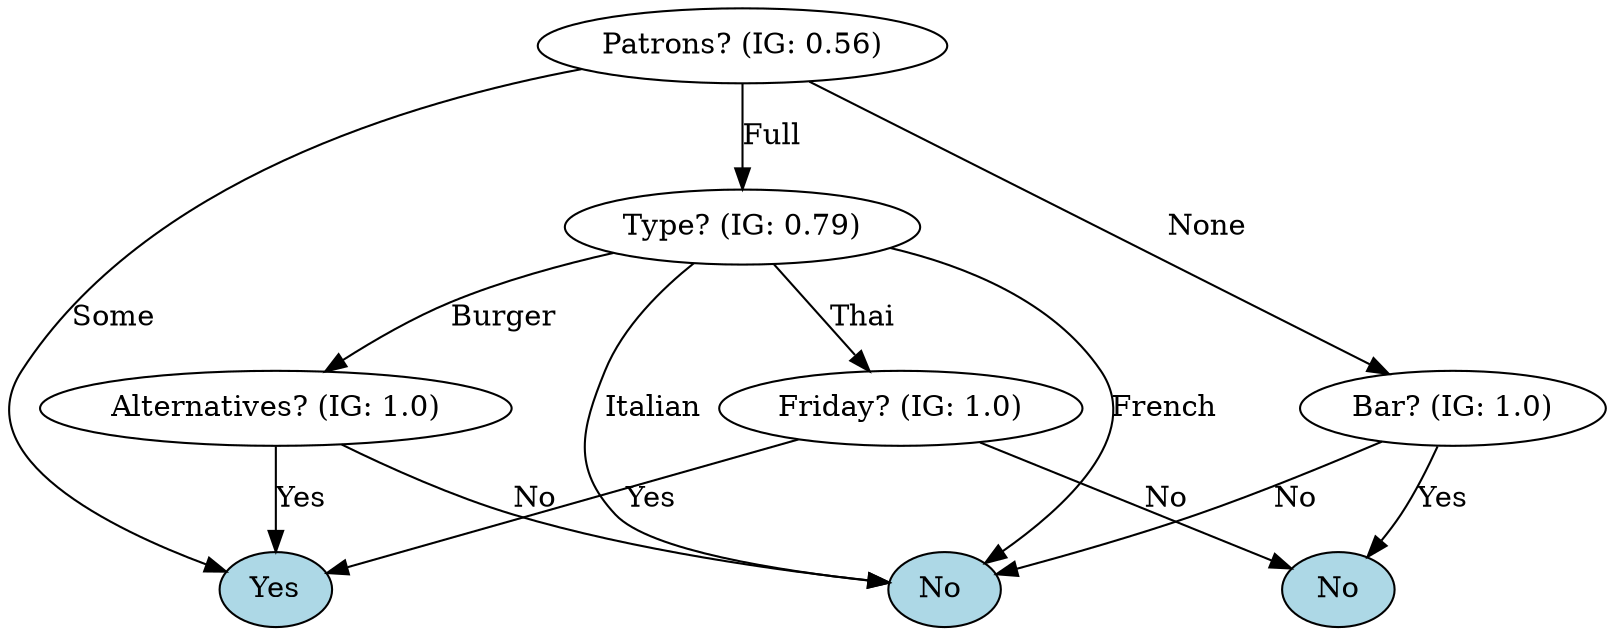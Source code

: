 digraph "Decision Tree" {
	Patrons [label="Patrons? (IG: 0.56)"]
	Bar [label="Bar? (IG: 1.0)"]
	Patrons -> Bar [label=None]
	No [label=No fillcolor=lightblue shape=ellipse style=filled]
	Bar -> No [label=Yes]
	"No " [label="No " fillcolor=lightblue shape=ellipse style=filled]
	Bar -> "No " [label=No]
	Type [label="Type? (IG: 0.79)"]
	Patrons -> Type [label=Full]
	"No " [label="No " fillcolor=lightblue shape=ellipse style=filled]
	Type -> "No " [label=Italian]
	Alternatives [label="Alternatives? (IG: 1.0)"]
	Type -> Alternatives [label=Burger]
	Yes [label=Yes fillcolor=lightblue shape=ellipse style=filled]
	Alternatives -> Yes [label=Yes]
	"No " [label="No " fillcolor=lightblue shape=ellipse style=filled]
	Alternatives -> "No " [label=No]
	"No " [label="No " fillcolor=lightblue shape=ellipse style=filled]
	Type -> "No " [label=French]
	Friday [label="Friday? (IG: 1.0)"]
	Type -> Friday [label=Thai]
	Yes [label=Yes fillcolor=lightblue shape=ellipse style=filled]
	Friday -> Yes [label=Yes]
	No [label=No fillcolor=lightblue shape=ellipse style=filled]
	Friday -> No [label=No]
	Yes [label=Yes fillcolor=lightblue shape=ellipse style=filled]
	Patrons -> Yes [label=Some]
}
